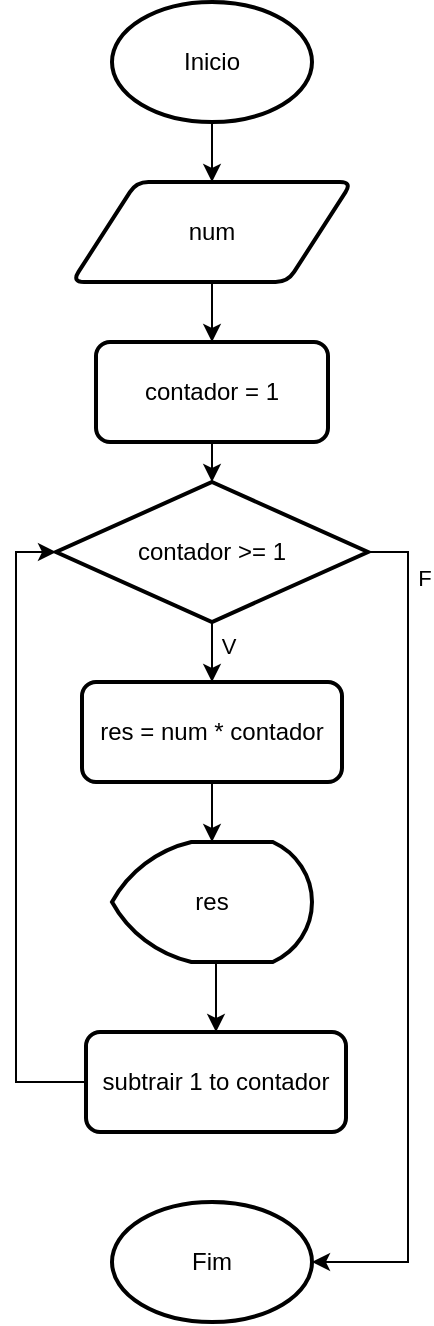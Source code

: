 <mxfile version="26.0.6">
  <diagram name="Página-1" id="sBkzolrORNVpnoc0ybVJ">
    <mxGraphModel dx="414" dy="207" grid="1" gridSize="10" guides="1" tooltips="1" connect="1" arrows="1" fold="1" page="1" pageScale="1" pageWidth="827" pageHeight="1169" math="0" shadow="0">
      <root>
        <mxCell id="0" />
        <mxCell id="1" parent="0" />
        <mxCell id="dH_SuakjsCsbDlxcVrdE-14" style="edgeStyle=orthogonalEdgeStyle;rounded=0;orthogonalLoop=1;jettySize=auto;html=1;exitX=0.5;exitY=1;exitDx=0;exitDy=0;exitPerimeter=0;entryX=0.5;entryY=0;entryDx=0;entryDy=0;" parent="1" source="dH_SuakjsCsbDlxcVrdE-2" target="_yGRGpINM7xqeU7a9N10-1" edge="1">
          <mxGeometry relative="1" as="geometry">
            <mxPoint x="411.8" y="162.72" as="targetPoint" />
          </mxGeometry>
        </mxCell>
        <mxCell id="dH_SuakjsCsbDlxcVrdE-2" value="Inicio" style="strokeWidth=2;html=1;shape=mxgraph.flowchart.start_1;whiteSpace=wrap;" parent="1" vertex="1">
          <mxGeometry x="362" y="70" width="100" height="60" as="geometry" />
        </mxCell>
        <mxCell id="dH_SuakjsCsbDlxcVrdE-3" value="Fim" style="strokeWidth=2;html=1;shape=mxgraph.flowchart.start_1;whiteSpace=wrap;" parent="1" vertex="1">
          <mxGeometry x="362" y="670" width="100" height="60" as="geometry" />
        </mxCell>
        <mxCell id="dH_SuakjsCsbDlxcVrdE-15" style="edgeStyle=orthogonalEdgeStyle;rounded=0;orthogonalLoop=1;jettySize=auto;html=1;exitX=0.5;exitY=1;exitDx=0;exitDy=0;entryX=0.5;entryY=0;entryDx=0;entryDy=0;" parent="1" target="dH_SuakjsCsbDlxcVrdE-5" edge="1">
          <mxGeometry relative="1" as="geometry">
            <mxPoint x="412" y="210" as="sourcePoint" />
          </mxGeometry>
        </mxCell>
        <mxCell id="dH_SuakjsCsbDlxcVrdE-5" value="contador = 1" style="rounded=1;whiteSpace=wrap;html=1;absoluteArcSize=1;arcSize=14;strokeWidth=2;" parent="1" vertex="1">
          <mxGeometry x="354" y="240" width="116" height="50" as="geometry" />
        </mxCell>
        <mxCell id="dH_SuakjsCsbDlxcVrdE-17" style="edgeStyle=orthogonalEdgeStyle;rounded=0;orthogonalLoop=1;jettySize=auto;html=1;exitX=0.5;exitY=1;exitDx=0;exitDy=0;exitPerimeter=0;entryX=0.5;entryY=0;entryDx=0;entryDy=0;" parent="1" source="dH_SuakjsCsbDlxcVrdE-6" target="dH_SuakjsCsbDlxcVrdE-7" edge="1">
          <mxGeometry relative="1" as="geometry" />
        </mxCell>
        <mxCell id="dH_SuakjsCsbDlxcVrdE-21" value="V" style="edgeLabel;html=1;align=center;verticalAlign=middle;resizable=0;points=[];" parent="dH_SuakjsCsbDlxcVrdE-17" vertex="1" connectable="0">
          <mxGeometry x="-0.246" y="1" relative="1" as="geometry">
            <mxPoint x="7" as="offset" />
          </mxGeometry>
        </mxCell>
        <mxCell id="dH_SuakjsCsbDlxcVrdE-6" value="contador &amp;gt;= 1" style="strokeWidth=2;html=1;shape=mxgraph.flowchart.decision;whiteSpace=wrap;" parent="1" vertex="1">
          <mxGeometry x="334" y="310" width="156" height="70" as="geometry" />
        </mxCell>
        <mxCell id="dH_SuakjsCsbDlxcVrdE-7" value="res = num * contador" style="rounded=1;whiteSpace=wrap;html=1;absoluteArcSize=1;arcSize=14;strokeWidth=2;" parent="1" vertex="1">
          <mxGeometry x="347" y="410" width="130" height="50" as="geometry" />
        </mxCell>
        <mxCell id="dH_SuakjsCsbDlxcVrdE-19" style="edgeStyle=orthogonalEdgeStyle;rounded=0;orthogonalLoop=1;jettySize=auto;html=1;exitX=0.5;exitY=1;exitDx=0;exitDy=0;exitPerimeter=0;entryX=0.5;entryY=0;entryDx=0;entryDy=0;" parent="1" source="dH_SuakjsCsbDlxcVrdE-8" target="dH_SuakjsCsbDlxcVrdE-10" edge="1">
          <mxGeometry relative="1" as="geometry" />
        </mxCell>
        <mxCell id="dH_SuakjsCsbDlxcVrdE-8" value="res" style="strokeWidth=2;html=1;shape=mxgraph.flowchart.display;whiteSpace=wrap;" parent="1" vertex="1">
          <mxGeometry x="362" y="490" width="100" height="60" as="geometry" />
        </mxCell>
        <mxCell id="dH_SuakjsCsbDlxcVrdE-10" value="subtrair 1 to contador" style="rounded=1;whiteSpace=wrap;html=1;absoluteArcSize=1;arcSize=14;strokeWidth=2;" parent="1" vertex="1">
          <mxGeometry x="349" y="585" width="130" height="50" as="geometry" />
        </mxCell>
        <mxCell id="dH_SuakjsCsbDlxcVrdE-11" style="edgeStyle=orthogonalEdgeStyle;rounded=0;orthogonalLoop=1;jettySize=auto;html=1;exitX=1;exitY=0.5;exitDx=0;exitDy=0;exitPerimeter=0;entryX=1;entryY=0.5;entryDx=0;entryDy=0;entryPerimeter=0;" parent="1" source="dH_SuakjsCsbDlxcVrdE-6" target="dH_SuakjsCsbDlxcVrdE-3" edge="1">
          <mxGeometry relative="1" as="geometry" />
        </mxCell>
        <mxCell id="dH_SuakjsCsbDlxcVrdE-22" value="F" style="edgeLabel;html=1;align=center;verticalAlign=middle;resizable=0;points=[];" parent="dH_SuakjsCsbDlxcVrdE-11" vertex="1" connectable="0">
          <mxGeometry x="-0.843" y="-3" relative="1" as="geometry">
            <mxPoint x="11" as="offset" />
          </mxGeometry>
        </mxCell>
        <mxCell id="dH_SuakjsCsbDlxcVrdE-13" style="edgeStyle=orthogonalEdgeStyle;rounded=0;orthogonalLoop=1;jettySize=auto;html=1;exitX=0;exitY=0.5;exitDx=0;exitDy=0;entryX=0;entryY=0.5;entryDx=0;entryDy=0;entryPerimeter=0;" parent="1" source="dH_SuakjsCsbDlxcVrdE-10" target="dH_SuakjsCsbDlxcVrdE-6" edge="1">
          <mxGeometry relative="1" as="geometry" />
        </mxCell>
        <mxCell id="dH_SuakjsCsbDlxcVrdE-16" style="edgeStyle=orthogonalEdgeStyle;rounded=0;orthogonalLoop=1;jettySize=auto;html=1;exitX=0.5;exitY=1;exitDx=0;exitDy=0;entryX=0.5;entryY=0;entryDx=0;entryDy=0;entryPerimeter=0;" parent="1" source="dH_SuakjsCsbDlxcVrdE-5" target="dH_SuakjsCsbDlxcVrdE-6" edge="1">
          <mxGeometry relative="1" as="geometry" />
        </mxCell>
        <mxCell id="dH_SuakjsCsbDlxcVrdE-18" style="edgeStyle=orthogonalEdgeStyle;rounded=0;orthogonalLoop=1;jettySize=auto;html=1;exitX=0.5;exitY=1;exitDx=0;exitDy=0;entryX=0.5;entryY=0;entryDx=0;entryDy=0;entryPerimeter=0;" parent="1" source="dH_SuakjsCsbDlxcVrdE-7" target="dH_SuakjsCsbDlxcVrdE-8" edge="1">
          <mxGeometry relative="1" as="geometry" />
        </mxCell>
        <mxCell id="_yGRGpINM7xqeU7a9N10-1" value="num" style="shape=parallelogram;html=1;strokeWidth=2;perimeter=parallelogramPerimeter;whiteSpace=wrap;rounded=1;arcSize=12;size=0.23;" vertex="1" parent="1">
          <mxGeometry x="342" y="160" width="140" height="50" as="geometry" />
        </mxCell>
      </root>
    </mxGraphModel>
  </diagram>
</mxfile>

